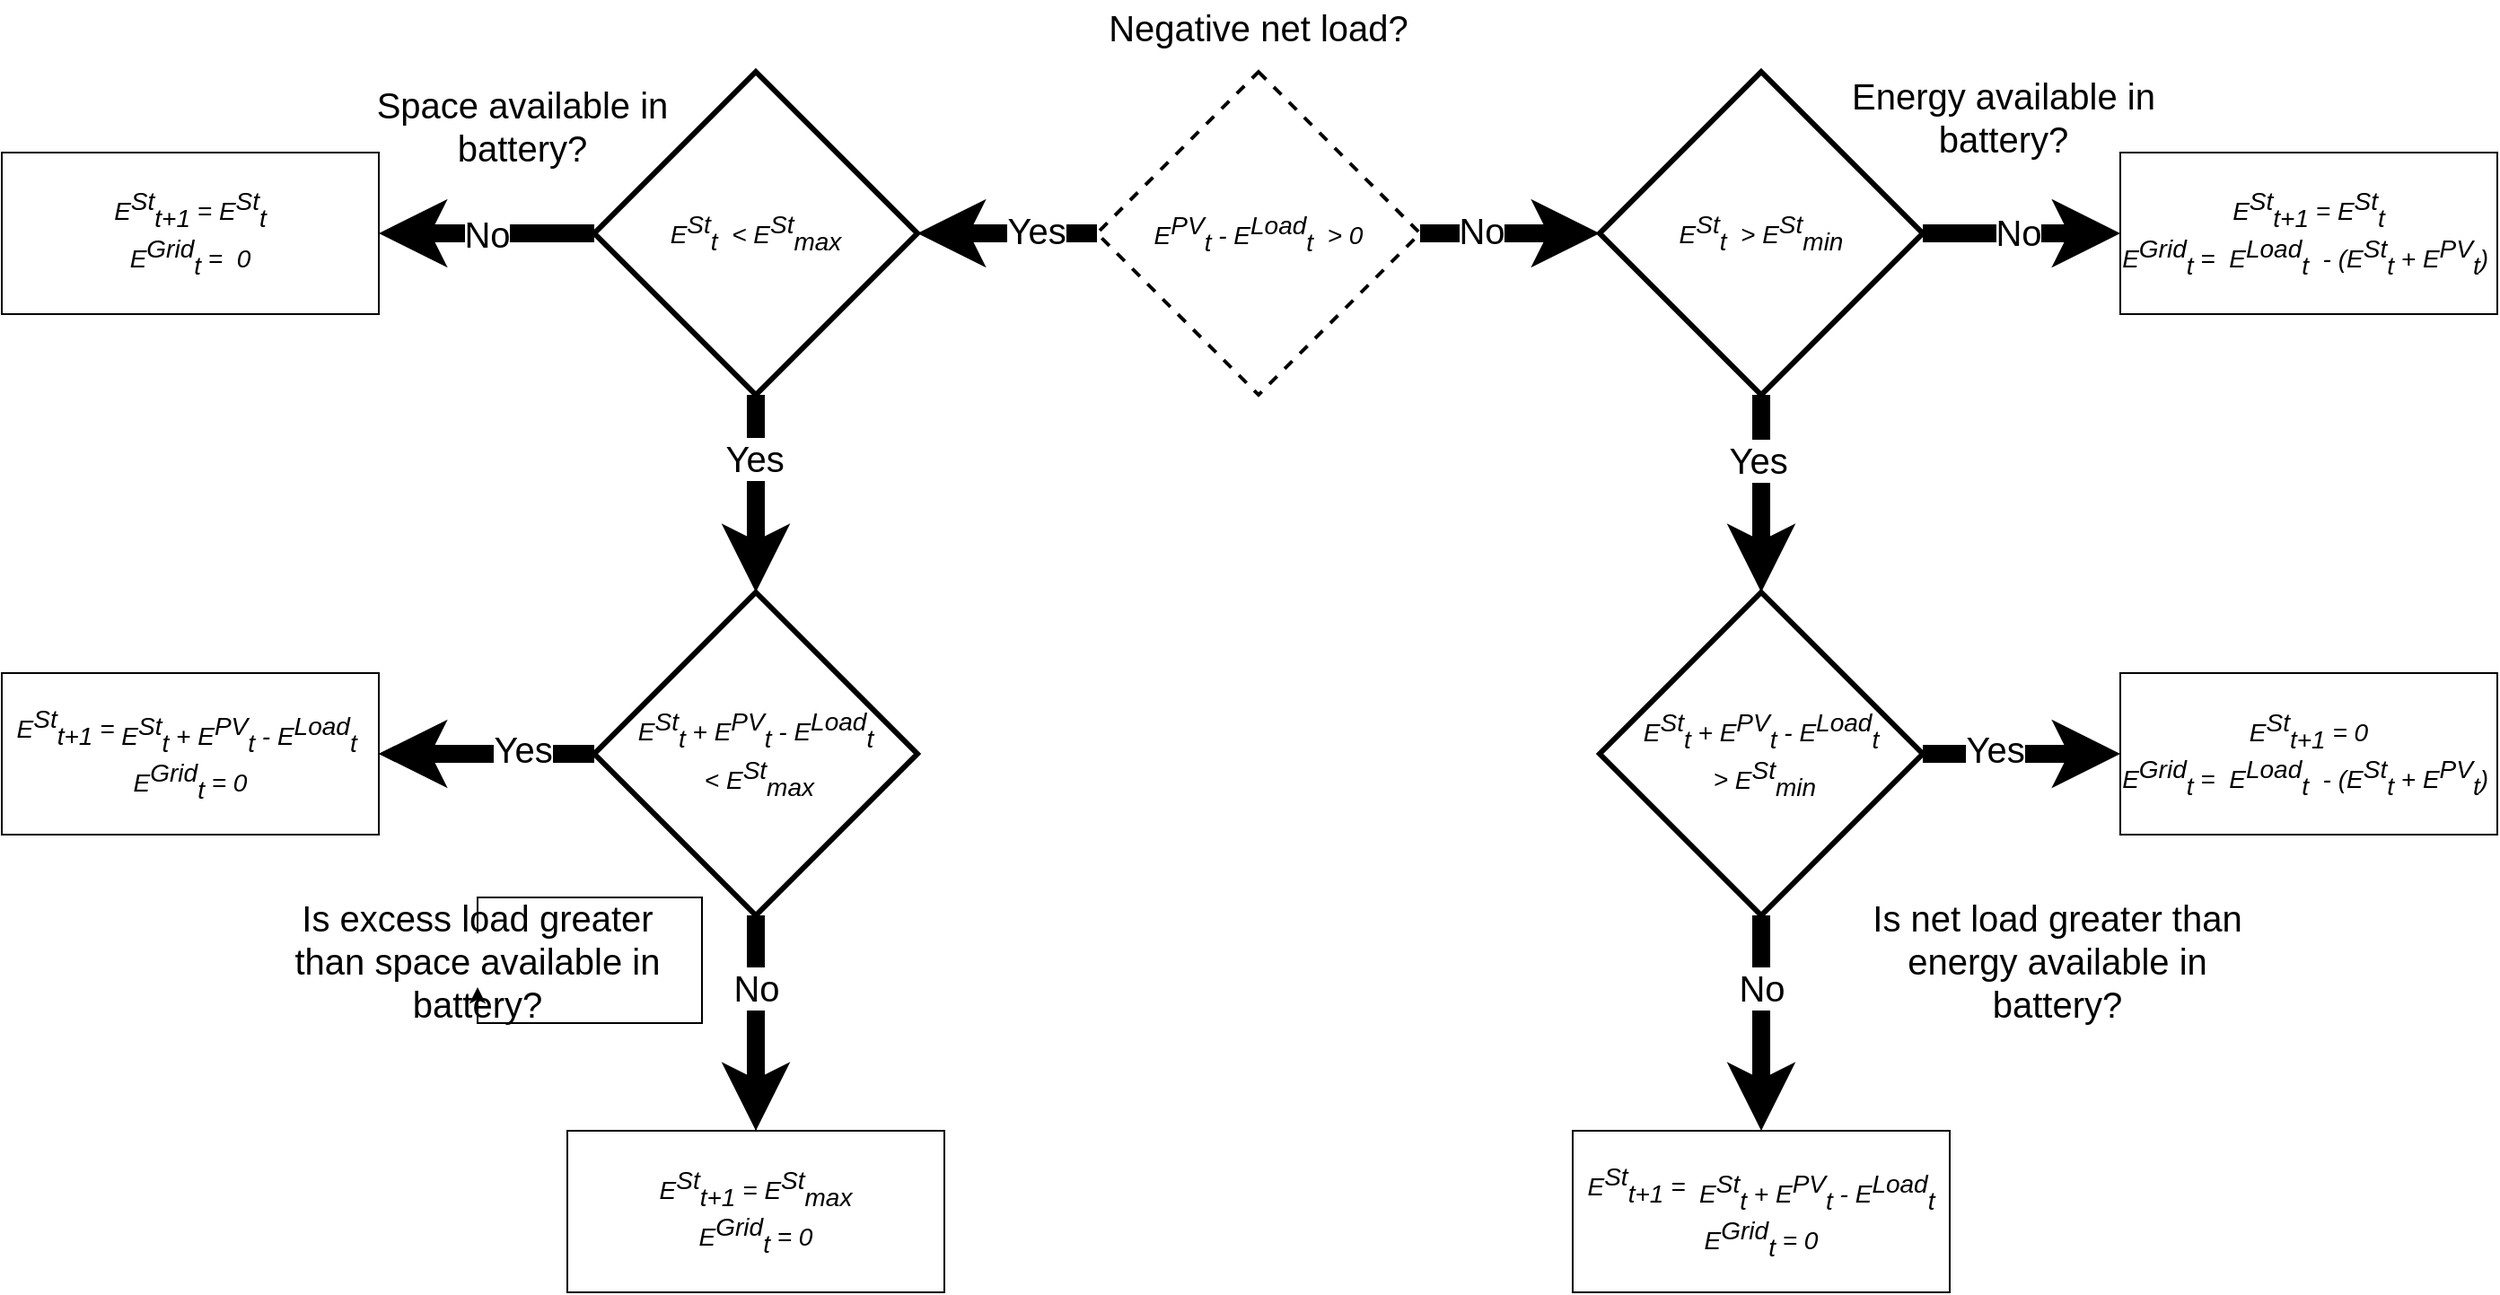 <mxfile version="21.6.5" type="github">
  <diagram name="Page-1" id="HNknkX7AArUWihxTNY1w">
    <mxGraphModel dx="2261" dy="832" grid="1" gridSize="10" guides="1" tooltips="1" connect="1" arrows="1" fold="1" page="1" pageScale="1" pageWidth="827" pageHeight="1169" background="none" math="0" shadow="0">
      <root>
        <mxCell id="0" />
        <mxCell id="1" parent="0" />
        <mxCell id="2dAe46BwtuLTPcBG57BH-10" style="edgeStyle=orthogonalEdgeStyle;rounded=0;orthogonalLoop=1;jettySize=auto;html=1;fontStyle=2;labelBackgroundColor=none;fontColor=default;strokeWidth=10;" parent="1" source="2dAe46BwtuLTPcBG57BH-7" target="2dAe46BwtuLTPcBG57BH-9" edge="1">
          <mxGeometry relative="1" as="geometry" />
        </mxCell>
        <mxCell id="yjgdQEFUr55mVdJYSKla-2" value="Yes" style="edgeLabel;html=1;align=center;verticalAlign=middle;resizable=0;points=[];fontSize=20;labelBackgroundColor=default;" parent="2dAe46BwtuLTPcBG57BH-10" vertex="1" connectable="0">
          <mxGeometry x="-0.167" y="-2" relative="1" as="geometry">
            <mxPoint x="7" as="offset" />
          </mxGeometry>
        </mxCell>
        <mxCell id="2dAe46BwtuLTPcBG57BH-13" style="edgeStyle=orthogonalEdgeStyle;rounded=0;orthogonalLoop=1;jettySize=auto;html=1;fontStyle=2;labelBackgroundColor=none;fontColor=default;strokeWidth=10;" parent="1" source="2dAe46BwtuLTPcBG57BH-7" target="2dAe46BwtuLTPcBG57BH-12" edge="1">
          <mxGeometry relative="1" as="geometry" />
        </mxCell>
        <mxCell id="yjgdQEFUr55mVdJYSKla-1" value="No" style="edgeLabel;html=1;align=center;verticalAlign=middle;resizable=0;points=[];fontSize=20;labelBackgroundColor=default;" parent="2dAe46BwtuLTPcBG57BH-13" vertex="1" connectable="0">
          <mxGeometry x="-0.14" y="2" relative="1" as="geometry">
            <mxPoint x="-9" as="offset" />
          </mxGeometry>
        </mxCell>
        <mxCell id="2dAe46BwtuLTPcBG57BH-7" value="&lt;font style=&quot;font-size: 14px;&quot;&gt;E&lt;sup style=&quot;border-color: var(--border-color); font-size: 14px;&quot;&gt;PV&lt;/sup&gt;&lt;sub style=&quot;border-color: var(--border-color); font-size: 14px;&quot;&gt;t &lt;/sub&gt;&lt;span style=&quot;border-color: var(--border-color); font-size: 14px;&quot;&gt;-&amp;nbsp;&lt;/span&gt;E&lt;span style=&quot;border-color: var(--border-color); font-size: 14px;&quot;&gt;&lt;sup style=&quot;font-size: 14px;&quot;&gt;Load&lt;/sup&gt;&lt;/span&gt;&lt;sub style=&quot;border-color: var(--border-color); font-size: 14px;&quot;&gt;t &amp;nbsp;&lt;/sub&gt;&lt;span style=&quot;border-color: var(--border-color); font-size: 14px;&quot;&gt;&amp;gt; 0&lt;/span&gt;&lt;/font&gt;" style="rhombus;whiteSpace=wrap;html=1;fontStyle=2;labelBackgroundColor=none;strokeWidth=2;fontSize=14;dashed=1;" parent="1" vertex="1">
          <mxGeometry x="330" y="210" width="180" height="180" as="geometry" />
        </mxCell>
        <mxCell id="2dAe46BwtuLTPcBG57BH-16" style="edgeStyle=orthogonalEdgeStyle;rounded=0;orthogonalLoop=1;jettySize=auto;html=1;entryX=0.5;entryY=0;entryDx=0;entryDy=0;fontStyle=2;labelBackgroundColor=none;fontColor=default;strokeWidth=10;" parent="1" source="2dAe46BwtuLTPcBG57BH-9" target="2dAe46BwtuLTPcBG57BH-26" edge="1">
          <mxGeometry relative="1" as="geometry">
            <mxPoint x="133.59" y="545" as="targetPoint" />
          </mxGeometry>
        </mxCell>
        <mxCell id="X4KO-zRkeWrqwRvj3RQm-1" style="edgeStyle=orthogonalEdgeStyle;rounded=0;orthogonalLoop=1;jettySize=auto;html=1;entryX=1;entryY=0.5;entryDx=0;entryDy=0;strokeWidth=10;" edge="1" parent="1" source="2dAe46BwtuLTPcBG57BH-9" target="yjgdQEFUr55mVdJYSKla-24">
          <mxGeometry relative="1" as="geometry" />
        </mxCell>
        <mxCell id="2dAe46BwtuLTPcBG57BH-9" value="E&lt;sup style=&quot;border-color: var(--border-color); font-size: 14px;&quot;&gt;St&lt;/sup&gt;&lt;sub style=&quot;border-color: var(--border-color); font-size: 14px;&quot;&gt;t &lt;/sub&gt;&amp;nbsp;&amp;lt; E&lt;sup style=&quot;border-color: var(--border-color); font-size: 14px;&quot;&gt;St&lt;/sup&gt;&lt;sub style=&quot;border-color: var(--border-color); font-size: 14px;&quot;&gt;max&lt;/sub&gt;" style="rhombus;whiteSpace=wrap;html=1;fontStyle=2;labelBackgroundColor=none;perimeterSpacing=0;strokeWidth=3;fontSize=14;" parent="1" vertex="1">
          <mxGeometry x="50" y="210" width="180" height="180" as="geometry" />
        </mxCell>
        <mxCell id="2dAe46BwtuLTPcBG57BH-39" style="edgeStyle=orthogonalEdgeStyle;rounded=0;orthogonalLoop=1;jettySize=auto;html=1;entryX=0.5;entryY=0;entryDx=0;entryDy=0;labelBackgroundColor=none;fontColor=default;strokeWidth=10;" parent="1" source="2dAe46BwtuLTPcBG57BH-12" target="2dAe46BwtuLTPcBG57BH-22" edge="1">
          <mxGeometry relative="1" as="geometry" />
        </mxCell>
        <mxCell id="X4KO-zRkeWrqwRvj3RQm-2" style="edgeStyle=orthogonalEdgeStyle;rounded=0;orthogonalLoop=1;jettySize=auto;html=1;entryX=0;entryY=0.5;entryDx=0;entryDy=0;strokeWidth=10;" edge="1" parent="1" source="2dAe46BwtuLTPcBG57BH-12" target="yjgdQEFUr55mVdJYSKla-21">
          <mxGeometry relative="1" as="geometry" />
        </mxCell>
        <mxCell id="2dAe46BwtuLTPcBG57BH-12" value="E&lt;sup style=&quot;border-color: var(--border-color); font-size: 14px;&quot;&gt;St&lt;/sup&gt;&lt;sub style=&quot;border-color: var(--border-color); font-size: 14px;&quot;&gt;t&amp;nbsp;&lt;/sub&gt;&amp;nbsp;&amp;gt; E&lt;sup style=&quot;border-color: var(--border-color); font-size: 14px;&quot;&gt;St&lt;/sup&gt;&lt;sub style=&quot;border-color: var(--border-color); font-size: 14px;&quot;&gt;min&lt;/sub&gt;" style="rhombus;whiteSpace=wrap;html=1;fontStyle=2;labelBackgroundColor=none;perimeterSpacing=0;strokeWidth=3;fontSize=14;" parent="1" vertex="1">
          <mxGeometry x="610" y="210" width="180" height="180" as="geometry" />
        </mxCell>
        <mxCell id="2dAe46BwtuLTPcBG57BH-42" style="edgeStyle=orthogonalEdgeStyle;rounded=0;orthogonalLoop=1;jettySize=auto;html=1;entryX=0.5;entryY=0;entryDx=0;entryDy=0;labelBackgroundColor=none;fontColor=default;strokeWidth=10;" parent="1" source="2dAe46BwtuLTPcBG57BH-22" target="2dAe46BwtuLTPcBG57BH-41" edge="1">
          <mxGeometry relative="1" as="geometry" />
        </mxCell>
        <mxCell id="yjgdQEFUr55mVdJYSKla-11" style="edgeStyle=orthogonalEdgeStyle;rounded=0;orthogonalLoop=1;jettySize=auto;html=1;entryX=0;entryY=0.5;entryDx=0;entryDy=0;strokeWidth=10;labelBackgroundColor=none;fontColor=default;" parent="1" source="2dAe46BwtuLTPcBG57BH-22" target="2dAe46BwtuLTPcBG57BH-45" edge="1">
          <mxGeometry relative="1" as="geometry" />
        </mxCell>
        <mxCell id="2dAe46BwtuLTPcBG57BH-22" value="&lt;font style=&quot;font-size: 14px;&quot;&gt;E&lt;sup style=&quot;border-color: var(--border-color); font-size: 14px;&quot;&gt;St&lt;/sup&gt;&lt;sub style=&quot;border-color: var(--border-color); font-size: 14px;&quot;&gt;t &lt;/sub&gt;&lt;span style=&quot;border-color: var(--border-color); font-size: 14px;&quot;&gt;+ E&lt;sup style=&quot;border-color: var(--border-color); font-size: 14px;&quot;&gt;PV&lt;/sup&gt;&lt;sub style=&quot;border-color: var(--border-color); font-size: 14px;&quot;&gt;t &lt;/sub&gt;-&amp;nbsp;&lt;/span&gt;E&lt;span style=&quot;border-color: var(--border-color); font-size: 14px;&quot;&gt;&lt;sup style=&quot;font-size: 14px;&quot;&gt;Load&lt;/sup&gt;&lt;/span&gt;&lt;sub style=&quot;border-color: var(--border-color); font-size: 14px;&quot;&gt;t &amp;nbsp;&lt;/sub&gt;&lt;span style=&quot;border-color: var(--border-color); font-size: 14px;&quot;&gt;&amp;gt;&amp;nbsp;&lt;/span&gt;&lt;/font&gt;E&lt;sup style=&quot;border-color: var(--border-color); font-size: 14px;&quot;&gt;St&lt;/sup&gt;&lt;sub style=&quot;border-color: var(--border-color); font-size: 14px;&quot;&gt;min&lt;/sub&gt;" style="rhombus;whiteSpace=wrap;html=1;fontStyle=2;labelBackgroundColor=none;strokeWidth=3;fontSize=14;" parent="1" vertex="1">
          <mxGeometry x="610" y="500" width="180" height="180" as="geometry" />
        </mxCell>
        <mxCell id="2dAe46BwtuLTPcBG57BH-29" value="" style="edgeStyle=orthogonalEdgeStyle;rounded=0;orthogonalLoop=1;jettySize=auto;html=1;fontStyle=2;labelBackgroundColor=none;fontColor=default;" parent="1" source="2dAe46BwtuLTPcBG57BH-24" target="2dAe46BwtuLTPcBG57BH-26" edge="1">
          <mxGeometry relative="1" as="geometry" />
        </mxCell>
        <mxCell id="yjgdQEFUr55mVdJYSKla-10" value="" style="edgeStyle=orthogonalEdgeStyle;rounded=0;orthogonalLoop=1;jettySize=auto;html=1;labelBackgroundColor=none;fontColor=default;" parent="1" source="2dAe46BwtuLTPcBG57BH-24" target="2dAe46BwtuLTPcBG57BH-26" edge="1">
          <mxGeometry relative="1" as="geometry" />
        </mxCell>
        <mxCell id="2dAe46BwtuLTPcBG57BH-24" value="&lt;span style=&quot;font-size: 14px;&quot;&gt;E&lt;sup style=&quot;border-color: var(--border-color); font-size: 14px;&quot;&gt;St&lt;/sup&gt;&lt;sub style=&quot;border-color: var(--border-color); font-size: 14px;&quot;&gt;t+1 &lt;/sub&gt;&lt;span style=&quot;border-color: var(--border-color); font-size: 14px;&quot;&gt;=&amp;nbsp;&lt;/span&gt;E&lt;sup style=&quot;border-color: var(--border-color); font-size: 14px;&quot;&gt;St&lt;/sup&gt;&lt;/span&gt;&lt;span style=&quot;border-color: var(--border-color); font-size: 14px;&quot;&gt;&lt;sub style=&quot;border-color: var(--border-color); font-size: 14px;&quot;&gt;&lt;span style=&quot;font-size: 14px;&quot;&gt;max&lt;br style=&quot;font-size: 14px;&quot;&gt;E&lt;sup style=&quot;border-color: var(--border-color); font-size: 14px;&quot;&gt;Grid&lt;/sup&gt;&lt;sub style=&quot;border-color: var(--border-color); font-size: 14px;&quot;&gt;t &lt;/sub&gt;= 0&lt;/span&gt;&lt;br style=&quot;font-size: 14px;&quot;&gt;&lt;/sub&gt;&lt;/span&gt;" style="rounded=0;whiteSpace=wrap;html=1;fontStyle=2;labelBackgroundColor=none;fontSize=14;" parent="1" vertex="1">
          <mxGeometry x="35" y="800" width="210" height="90" as="geometry" />
        </mxCell>
        <mxCell id="2dAe46BwtuLTPcBG57BH-28" style="edgeStyle=orthogonalEdgeStyle;rounded=0;orthogonalLoop=1;jettySize=auto;html=1;fontStyle=2;labelBackgroundColor=none;fontColor=default;strokeWidth=10;entryX=0.5;entryY=0;entryDx=0;entryDy=0;" parent="1" source="2dAe46BwtuLTPcBG57BH-26" target="2dAe46BwtuLTPcBG57BH-24" edge="1">
          <mxGeometry relative="1" as="geometry">
            <mxPoint x="134" y="790" as="targetPoint" />
          </mxGeometry>
        </mxCell>
        <mxCell id="2dAe46BwtuLTPcBG57BH-32" style="edgeStyle=orthogonalEdgeStyle;rounded=0;orthogonalLoop=1;jettySize=auto;html=1;entryX=1;entryY=0.5;entryDx=0;entryDy=0;labelBackgroundColor=none;fontColor=default;strokeWidth=10;" parent="1" source="2dAe46BwtuLTPcBG57BH-26" target="2dAe46BwtuLTPcBG57BH-34" edge="1">
          <mxGeometry relative="1" as="geometry">
            <mxPoint x="-150" y="585" as="targetPoint" />
          </mxGeometry>
        </mxCell>
        <mxCell id="yjgdQEFUr55mVdJYSKla-18" value="" style="edgeStyle=orthogonalEdgeStyle;rounded=0;orthogonalLoop=1;jettySize=auto;html=1;labelBackgroundColor=none;fontColor=default;" parent="1" source="2dAe46BwtuLTPcBG57BH-26" target="2dAe46BwtuLTPcBG57BH-34" edge="1">
          <mxGeometry relative="1" as="geometry" />
        </mxCell>
        <mxCell id="2dAe46BwtuLTPcBG57BH-26" value="E&lt;sup style=&quot;border-color: var(--border-color); font-size: 14px;&quot;&gt;St&lt;/sup&gt;&lt;sub style=&quot;border-color: var(--border-color); font-size: 14px;&quot;&gt;t&amp;nbsp;&lt;/sub&gt;+ E&lt;sup style=&quot;border-color: var(--border-color); font-size: 14px;&quot;&gt;PV&lt;/sup&gt;&lt;sub style=&quot;border-color: var(--border-color); font-size: 14px;&quot;&gt;t&amp;nbsp;&lt;/sub&gt;-&amp;nbsp;E&lt;sup style=&quot;border-color: var(--border-color); font-size: 14px;&quot;&gt;Load&lt;/sup&gt;&lt;sub style=&quot;border-color: var(--border-color); font-size: 14px;&quot;&gt;t &amp;nbsp;&lt;/sub&gt;&lt;span style=&quot;border-color: var(--border-color); font-size: 14px;&quot;&gt;&amp;lt;&amp;nbsp;&lt;/span&gt;E&lt;sup style=&quot;border-color: var(--border-color); font-size: 14px;&quot;&gt;St&lt;/sup&gt;&lt;sub style=&quot;border-color: var(--border-color); font-size: 14px;&quot;&gt;max&lt;/sub&gt;" style="rhombus;whiteSpace=wrap;html=1;fontStyle=2;labelBackgroundColor=none;strokeWidth=3;fontSize=14;" parent="1" vertex="1">
          <mxGeometry x="50" y="500" width="180" height="180" as="geometry" />
        </mxCell>
        <mxCell id="2dAe46BwtuLTPcBG57BH-34" value="&lt;span style=&quot;font-size: 14px;&quot;&gt;E&lt;sup style=&quot;border-color: var(--border-color); font-size: 14px;&quot;&gt;St&lt;/sup&gt;&lt;sub style=&quot;border-color: var(--border-color); font-size: 14px;&quot;&gt;t+1 &lt;/sub&gt;&lt;span style=&quot;border-color: var(--border-color); font-size: 14px;&quot;&gt;=&amp;nbsp;&lt;/span&gt;&lt;/span&gt;&lt;span style=&quot;border-color: var(--border-color); font-size: 14px;&quot;&gt;&lt;sub style=&quot;border-color: var(--border-color); font-size: 14px;&quot;&gt;E&lt;sup style=&quot;border-color: var(--border-color); font-size: 14px;&quot;&gt;St&lt;/sup&gt;&lt;sub style=&quot;border-color: var(--border-color); font-size: 14px;&quot;&gt;t&amp;nbsp;&lt;/sub&gt;&lt;span style=&quot;font-size: 14px;&quot;&gt;+ E&lt;/span&gt;&lt;sup style=&quot;border-color: var(--border-color); font-size: 14px;&quot;&gt;PV&lt;/sup&gt;&lt;sub style=&quot;border-color: var(--border-color); font-size: 14px;&quot;&gt;t&amp;nbsp;&lt;/sub&gt;&lt;span style=&quot;font-size: 14px;&quot;&gt;-&amp;nbsp;E&lt;/span&gt;&lt;sup style=&quot;border-color: var(--border-color); font-size: 14px;&quot;&gt;Load&lt;/sup&gt;&lt;sub style=&quot;border-color: var(--border-color); font-size: 14px;&quot;&gt;t&amp;nbsp;&lt;/sub&gt;&lt;span style=&quot;font-size: 14px;&quot;&gt;&lt;br style=&quot;font-size: 14px;&quot;&gt;E&lt;sup style=&quot;border-color: var(--border-color); font-size: 14px;&quot;&gt;Grid&lt;/sup&gt;&lt;sub style=&quot;border-color: var(--border-color); font-size: 14px;&quot;&gt;t &lt;/sub&gt;= 0&lt;/span&gt;&lt;br style=&quot;font-size: 14px;&quot;&gt;&lt;/sub&gt;&lt;/span&gt;" style="rounded=0;whiteSpace=wrap;html=1;fontStyle=2;labelBackgroundColor=none;fontSize=14;" parent="1" vertex="1">
          <mxGeometry x="-280" y="545" width="210" height="90" as="geometry" />
        </mxCell>
        <mxCell id="2dAe46BwtuLTPcBG57BH-41" value="&lt;span style=&quot;font-size: 14px;&quot;&gt;E&lt;sup style=&quot;border-color: var(--border-color); font-size: 14px;&quot;&gt;St&lt;/sup&gt;&lt;sub style=&quot;border-color: var(--border-color); font-size: 14px;&quot;&gt;t+1 &lt;/sub&gt;&lt;span style=&quot;border-color: var(--border-color); font-size: 14px;&quot;&gt;=&amp;nbsp;&lt;/span&gt;&lt;/span&gt;&lt;span style=&quot;border-color: var(--border-color); font-size: 14px;&quot;&gt;&lt;sub style=&quot;border-color: var(--border-color); font-size: 14px;&quot;&gt;&amp;nbsp;&lt;span style=&quot;font-size: 14px;&quot;&gt;E&lt;/span&gt;&lt;sup style=&quot;border-color: var(--border-color); font-size: 14px;&quot;&gt;St&lt;/sup&gt;&lt;sub style=&quot;border-color: var(--border-color); font-size: 14px;&quot;&gt;t&amp;nbsp;&lt;/sub&gt;&lt;span style=&quot;border-color: var(--border-color); font-size: 14px;&quot;&gt;+ E&lt;sup style=&quot;border-color: var(--border-color); font-size: 14px;&quot;&gt;PV&lt;/sup&gt;&lt;sub style=&quot;border-color: var(--border-color); font-size: 14px;&quot;&gt;t&amp;nbsp;&lt;/sub&gt;-&amp;nbsp;&lt;/span&gt;&lt;span style=&quot;font-size: 14px;&quot;&gt;E&lt;/span&gt;&lt;span style=&quot;border-color: var(--border-color); font-size: 14px;&quot;&gt;&lt;sup style=&quot;border-color: var(--border-color); font-size: 14px;&quot;&gt;Load&lt;/sup&gt;&lt;/span&gt;&lt;sub style=&quot;border-color: var(--border-color); font-size: 14px;&quot;&gt;t&lt;/sub&gt;&lt;span style=&quot;font-size: 14px;&quot;&gt;&lt;br style=&quot;font-size: 14px;&quot;&gt;E&lt;sup style=&quot;border-color: var(--border-color); font-size: 14px;&quot;&gt;Grid&lt;/sup&gt;&lt;sub style=&quot;border-color: var(--border-color); font-size: 14px;&quot;&gt;t &lt;/sub&gt;= 0&lt;/span&gt;&lt;br style=&quot;font-size: 14px;&quot;&gt;&lt;/sub&gt;&lt;/span&gt;" style="rounded=0;whiteSpace=wrap;html=1;fontStyle=2;labelBackgroundColor=none;fontSize=14;" parent="1" vertex="1">
          <mxGeometry x="595" y="800" width="210" height="90" as="geometry" />
        </mxCell>
        <mxCell id="2dAe46BwtuLTPcBG57BH-45" value="&lt;span style=&quot;font-size: 14px;&quot;&gt;E&lt;sup style=&quot;border-color: var(--border-color); font-size: 14px;&quot;&gt;St&lt;/sup&gt;&lt;sub style=&quot;border-color: var(--border-color); font-size: 14px;&quot;&gt;t+1 &lt;/sub&gt;&lt;span style=&quot;border-color: var(--border-color); font-size: 14px;&quot;&gt;= 0&lt;/span&gt;&lt;/span&gt;&lt;span style=&quot;border-color: var(--border-color); font-size: 14px;&quot;&gt;&lt;sub style=&quot;border-color: var(--border-color); font-size: 14px;&quot;&gt;&lt;span style=&quot;font-size: 14px;&quot;&gt;&lt;br style=&quot;font-size: 14px;&quot;&gt;E&lt;sup style=&quot;border-color: var(--border-color); font-size: 14px;&quot;&gt;Grid&lt;/sup&gt;&lt;sub style=&quot;border-color: var(--border-color); font-size: 14px;&quot;&gt;t &lt;/sub&gt;=&amp;nbsp;&lt;/span&gt;&lt;span style=&quot;border-color: var(--border-color); font-size: 14px;&quot;&gt;&amp;nbsp;&lt;/span&gt;&lt;span style=&quot;font-size: 14px;&quot;&gt;E&lt;/span&gt;&lt;span style=&quot;border-color: var(--border-color); font-size: 14px;&quot;&gt;&lt;sup style=&quot;border-color: var(--border-color); font-size: 14px;&quot;&gt;Load&lt;/sup&gt;&lt;/span&gt;&lt;sub style=&quot;border-color: var(--border-color); font-size: 14px;&quot;&gt;t &amp;nbsp;&lt;/sub&gt;- (E&lt;sup style=&quot;border-color: var(--border-color); font-size: 14px;&quot;&gt;St&lt;/sup&gt;&lt;sub style=&quot;border-color: var(--border-color); font-size: 14px;&quot;&gt;t&amp;nbsp;&lt;/sub&gt;&lt;span style=&quot;border-color: var(--border-color); font-size: 14px;&quot;&gt;+ E&lt;sup style=&quot;border-color: var(--border-color); font-size: 14px;&quot;&gt;PV&lt;/sup&gt;&lt;sub style=&quot;border-color: var(--border-color); font-size: 14px;&quot;&gt;t&lt;/sub&gt;&lt;/span&gt;)&lt;span style=&quot;border-color: var(--border-color); font-size: 14px;&quot;&gt;&lt;sub style=&quot;border-color: var(--border-color); font-size: 14px;&quot;&gt;&amp;nbsp;&lt;/sub&gt;&lt;/span&gt;&lt;br style=&quot;font-size: 14px;&quot;&gt;&lt;/sub&gt;&lt;/span&gt;" style="rounded=0;whiteSpace=wrap;html=1;fontStyle=2;labelBackgroundColor=none;fontSize=14;" parent="1" vertex="1">
          <mxGeometry x="900" y="545" width="210" height="90" as="geometry" />
        </mxCell>
        <mxCell id="tpE4AOjTWwSBI5HZXIp6-1" value="Is net load greater than energy available in battery?" style="text;strokeColor=none;align=center;fillColor=none;html=1;verticalAlign=middle;whiteSpace=wrap;rounded=0;labelBackgroundColor=none;fontSize=20;fontStyle=0" parent="1" vertex="1">
          <mxGeometry x="760" y="690" width="210" height="30" as="geometry" />
        </mxCell>
        <mxCell id="tpE4AOjTWwSBI5HZXIp6-2" value="Energy available in battery?" style="text;strokeColor=none;align=center;fillColor=none;html=1;verticalAlign=middle;whiteSpace=wrap;rounded=0;labelBackgroundColor=none;fontSize=20;" parent="1" vertex="1">
          <mxGeometry x="730" y="220" width="210" height="30" as="geometry" />
        </mxCell>
        <mxCell id="tpE4AOjTWwSBI5HZXIp6-3" value="Space available in battery?" style="text;strokeColor=none;align=center;fillColor=none;html=1;verticalAlign=middle;whiteSpace=wrap;rounded=0;labelBackgroundColor=none;fontSize=20;" parent="1" vertex="1">
          <mxGeometry x="-95" y="225" width="210" height="30" as="geometry" />
        </mxCell>
        <mxCell id="tpE4AOjTWwSBI5HZXIp6-4" value="Is excess load greater than space available in battery?" style="text;strokeColor=none;align=center;fillColor=none;html=1;verticalAlign=middle;whiteSpace=wrap;rounded=0;labelBackgroundColor=none;fontSize=20;fontStyle=0" parent="1" vertex="1">
          <mxGeometry x="-120" y="690" width="210" height="30" as="geometry" />
        </mxCell>
        <mxCell id="yjgdQEFUr55mVdJYSKla-7" value="Yes" style="edgeLabel;html=1;align=center;verticalAlign=middle;resizable=0;points=[];fontSize=20;labelBackgroundColor=default;" parent="1" vertex="1" connectable="0">
          <mxGeometry x="840" y="590" as="geometry">
            <mxPoint x="-10" y="-3" as="offset" />
          </mxGeometry>
        </mxCell>
        <mxCell id="yjgdQEFUr55mVdJYSKla-8" value="No" style="edgeLabel;html=1;align=center;verticalAlign=middle;resizable=0;points=[];fontSize=20;labelBackgroundColor=default;" parent="1" vertex="1" connectable="0">
          <mxGeometry x="140.0" y="720" as="geometry" />
        </mxCell>
        <mxCell id="yjgdQEFUr55mVdJYSKla-12" style="edgeStyle=orthogonalEdgeStyle;rounded=0;orthogonalLoop=1;jettySize=auto;html=1;exitX=0.5;exitY=0;exitDx=0;exitDy=0;labelBackgroundColor=none;fontColor=default;" parent="1" source="tpE4AOjTWwSBI5HZXIp6-4" target="tpE4AOjTWwSBI5HZXIp6-4" edge="1">
          <mxGeometry relative="1" as="geometry" />
        </mxCell>
        <mxCell id="yjgdQEFUr55mVdJYSKla-14" value="No" style="edgeLabel;html=1;align=center;verticalAlign=middle;resizable=0;points=[];fontSize=20;labelBackgroundColor=default;" parent="1" vertex="1" connectable="0">
          <mxGeometry x="700" y="720" as="geometry" />
        </mxCell>
        <mxCell id="yjgdQEFUr55mVdJYSKla-15" value="Negative net load?" style="text;strokeColor=none;align=center;fillColor=none;html=1;verticalAlign=middle;whiteSpace=wrap;rounded=0;labelBackgroundColor=none;fontSize=20;" parent="1" vertex="1">
          <mxGeometry x="315" y="170" width="210" height="30" as="geometry" />
        </mxCell>
        <mxCell id="yjgdQEFUr55mVdJYSKla-17" value="Yes" style="edgeLabel;html=1;align=center;verticalAlign=middle;resizable=0;points=[];fontSize=20;labelBackgroundColor=default;" parent="1" vertex="1" connectable="0">
          <mxGeometry x="20" y="590" as="geometry">
            <mxPoint x="-10" y="-3" as="offset" />
          </mxGeometry>
        </mxCell>
        <mxCell id="yjgdQEFUr55mVdJYSKla-19" value="Yes" style="edgeLabel;html=1;align=center;verticalAlign=middle;resizable=0;points=[];fontSize=20;labelBackgroundColor=default;" parent="1" vertex="1" connectable="0">
          <mxGeometry x="640" y="720" as="geometry">
            <mxPoint x="58" y="-294" as="offset" />
          </mxGeometry>
        </mxCell>
        <mxCell id="yjgdQEFUr55mVdJYSKla-20" value="Yes" style="edgeLabel;html=1;align=center;verticalAlign=middle;resizable=0;points=[];fontSize=20;labelBackgroundColor=default;" parent="1" vertex="1" connectable="0">
          <mxGeometry x="150.0" y="740" as="geometry">
            <mxPoint x="-11" y="-315" as="offset" />
          </mxGeometry>
        </mxCell>
        <mxCell id="yjgdQEFUr55mVdJYSKla-21" value="E&lt;sup style=&quot;border-color: var(--border-color); font-size: 14px;&quot;&gt;St&lt;/sup&gt;&lt;sub style=&quot;border-color: var(--border-color); font-size: 14px;&quot;&gt;t+1 &lt;/sub&gt;= E&lt;sup style=&quot;border-color: var(--border-color); font-size: 14px;&quot;&gt;St&lt;/sup&gt;&lt;sub style=&quot;border-color: var(--border-color); font-size: 14px;&quot;&gt;t&lt;/sub&gt;&lt;span style=&quot;border-color: var(--border-color); font-size: 14px;&quot;&gt;&lt;sub style=&quot;border-color: var(--border-color); font-size: 14px;&quot;&gt;&lt;span style=&quot;font-size: 14px;&quot;&gt;&lt;br style=&quot;font-size: 14px;&quot;&gt;E&lt;sup style=&quot;border-color: var(--border-color); font-size: 14px;&quot;&gt;Grid&lt;/sup&gt;&lt;sub style=&quot;border-color: var(--border-color); font-size: 14px;&quot;&gt;t &lt;/sub&gt;=&amp;nbsp;&lt;/span&gt;&lt;span style=&quot;border-color: var(--border-color); font-size: 14px;&quot;&gt;&amp;nbsp;&lt;/span&gt;&lt;span style=&quot;font-size: 14px;&quot;&gt;E&lt;/span&gt;&lt;span style=&quot;border-color: var(--border-color); font-size: 14px;&quot;&gt;&lt;sup style=&quot;border-color: var(--border-color); font-size: 14px;&quot;&gt;Load&lt;/sup&gt;&lt;/span&gt;&lt;sub style=&quot;border-color: var(--border-color); font-size: 14px;&quot;&gt;t &amp;nbsp;&lt;/sub&gt;- (E&lt;sup style=&quot;border-color: var(--border-color); font-size: 14px;&quot;&gt;St&lt;/sup&gt;&lt;sub style=&quot;border-color: var(--border-color); font-size: 14px;&quot;&gt;t&amp;nbsp;&lt;/sub&gt;&lt;span style=&quot;border-color: var(--border-color); font-size: 14px;&quot;&gt;+ E&lt;sup style=&quot;border-color: var(--border-color); font-size: 14px;&quot;&gt;PV&lt;/sup&gt;&lt;sub style=&quot;border-color: var(--border-color); font-size: 14px;&quot;&gt;t&lt;/sub&gt;&lt;/span&gt;)&lt;span style=&quot;border-color: var(--border-color); font-size: 14px;&quot;&gt;&lt;sub style=&quot;border-color: var(--border-color); font-size: 14px;&quot;&gt;&amp;nbsp;&lt;/sub&gt;&lt;/span&gt;&lt;br style=&quot;font-size: 14px;&quot;&gt;&lt;/sub&gt;&lt;/span&gt;" style="rounded=0;whiteSpace=wrap;html=1;fontStyle=2;labelBackgroundColor=none;fontSize=14;" parent="1" vertex="1">
          <mxGeometry x="900" y="255" width="210" height="90" as="geometry" />
        </mxCell>
        <mxCell id="yjgdQEFUr55mVdJYSKla-23" value="No" style="edgeLabel;html=1;align=center;verticalAlign=middle;resizable=0;points=[];fontSize=20;labelBackgroundColor=default;" parent="1" vertex="1" connectable="0">
          <mxGeometry x="850" y="300" as="geometry">
            <mxPoint x="-7" y="-1" as="offset" />
          </mxGeometry>
        </mxCell>
        <mxCell id="yjgdQEFUr55mVdJYSKla-24" value="E&lt;sup style=&quot;border-color: var(--border-color); font-size: 14px;&quot;&gt;St&lt;/sup&gt;&lt;sub style=&quot;border-color: var(--border-color); font-size: 14px;&quot;&gt;t+1 &lt;/sub&gt;= E&lt;sup style=&quot;border-color: var(--border-color); font-size: 14px;&quot;&gt;St&lt;/sup&gt;&lt;sub style=&quot;border-color: var(--border-color); font-size: 14px;&quot;&gt;t&lt;/sub&gt;&lt;span style=&quot;border-color: var(--border-color); font-size: 14px;&quot;&gt;&lt;sub style=&quot;border-color: var(--border-color); font-size: 14px;&quot;&gt;&lt;span style=&quot;font-size: 14px;&quot;&gt;&lt;br style=&quot;font-size: 14px;&quot;&gt;E&lt;sup style=&quot;border-color: var(--border-color); font-size: 14px;&quot;&gt;Grid&lt;/sup&gt;&lt;sub style=&quot;border-color: var(--border-color); font-size: 14px;&quot;&gt;t &lt;/sub&gt;=&amp;nbsp;&lt;/span&gt;&lt;span style=&quot;border-color: var(--border-color); font-size: 14px;&quot;&gt;&amp;nbsp;0&lt;/span&gt;&lt;br style=&quot;font-size: 14px;&quot;&gt;&lt;/sub&gt;&lt;/span&gt;" style="rounded=0;whiteSpace=wrap;html=1;fontStyle=2;labelBackgroundColor=none;fontSize=14;" parent="1" vertex="1">
          <mxGeometry x="-280" y="255" width="210" height="90" as="geometry" />
        </mxCell>
        <mxCell id="X4KO-zRkeWrqwRvj3RQm-3" value="No" style="edgeLabel;html=1;align=center;verticalAlign=middle;resizable=0;points=[];fontSize=20;labelBackgroundColor=default;" vertex="1" connectable="0" parent="1">
          <mxGeometry x="850" y="310" as="geometry">
            <mxPoint x="-860" y="-10" as="offset" />
          </mxGeometry>
        </mxCell>
      </root>
    </mxGraphModel>
  </diagram>
</mxfile>
